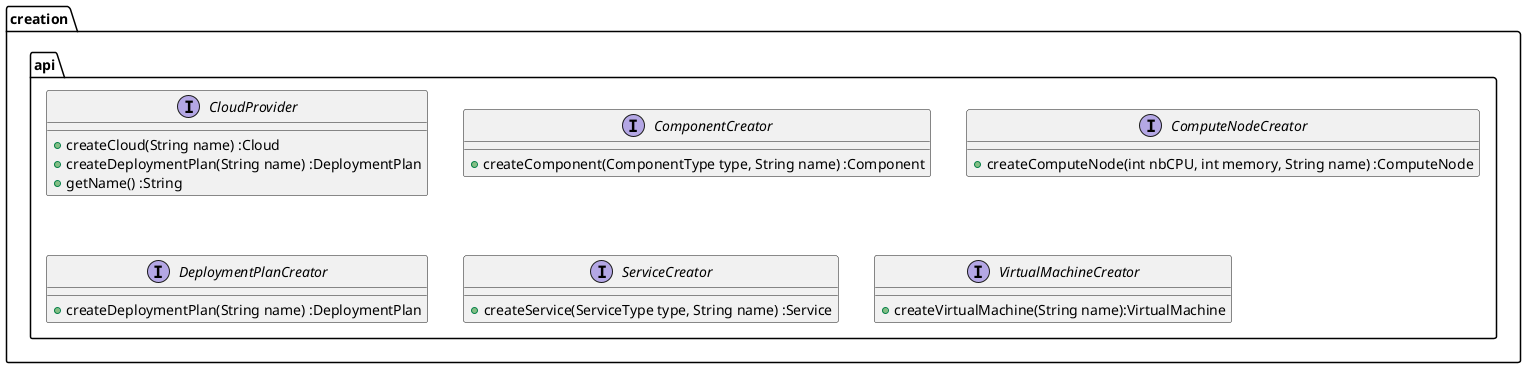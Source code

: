 @startuml

package creation.api {
    interface creation.api.CloudProvider {
       + createCloud(String name) :Cloud
       + createDeploymentPlan(String name) :DeploymentPlan
       + getName() :String
    }




    interface creation.api.ComponentCreator {
   + createComponent(ComponentType type, String name) :Component
    }




    interface creation.api.ComputeNodeCreator {
      + createComputeNode(int nbCPU, int memory, String name) :ComputeNode
    }




    interface creation.api.DeploymentPlanCreator {
         + createDeploymentPlan(String name) :DeploymentPlan
    }




    interface creation.api.ServiceCreator {
       + createService(ServiceType type, String name) :Service
    }




    interface creation.api.VirtualMachineCreator {
     + createVirtualMachine(String name):VirtualMachine
    }
}
@enduml